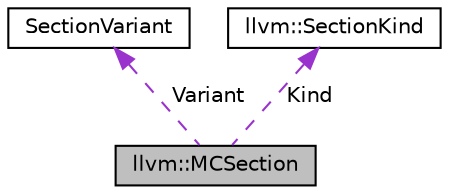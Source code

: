 digraph "llvm::MCSection"
{
 // LATEX_PDF_SIZE
  bgcolor="transparent";
  edge [fontname="Helvetica",fontsize="10",labelfontname="Helvetica",labelfontsize="10"];
  node [fontname="Helvetica",fontsize="10",shape="box"];
  Node1 [label="llvm::MCSection",height=0.2,width=0.4,color="black", fillcolor="grey75", style="filled", fontcolor="black",tooltip="Instances of this class represent a uniqued identifier for a section in the current translation unit."];
  Node2 -> Node1 [dir="back",color="darkorchid3",fontsize="10",style="dashed",label=" Variant" ,fontname="Helvetica"];
  Node2 [label="SectionVariant",height=0.2,width=0.4,color="black",tooltip=" "];
  Node3 -> Node1 [dir="back",color="darkorchid3",fontsize="10",style="dashed",label=" Kind" ,fontname="Helvetica"];
  Node3 [label="llvm::SectionKind",height=0.2,width=0.4,color="black",URL="$classllvm_1_1SectionKind.html",tooltip="SectionKind - This is a simple POD value that classifies the properties of a section."];
}

